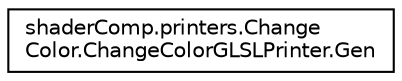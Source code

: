 digraph "Graphical Class Hierarchy"
{
  edge [fontname="Helvetica",fontsize="10",labelfontname="Helvetica",labelfontsize="10"];
  node [fontname="Helvetica",fontsize="10",shape=record];
  rankdir="LR";
  Node1 [label="shaderComp.printers.Change\lColor.ChangeColorGLSLPrinter.Gen",height=0.2,width=0.4,color="black", fillcolor="white", style="filled",URL="$classshader_comp_1_1printers_1_1_change_color_1_1_change_color_g_l_s_l_printer_1_1_gen.html"];
}
